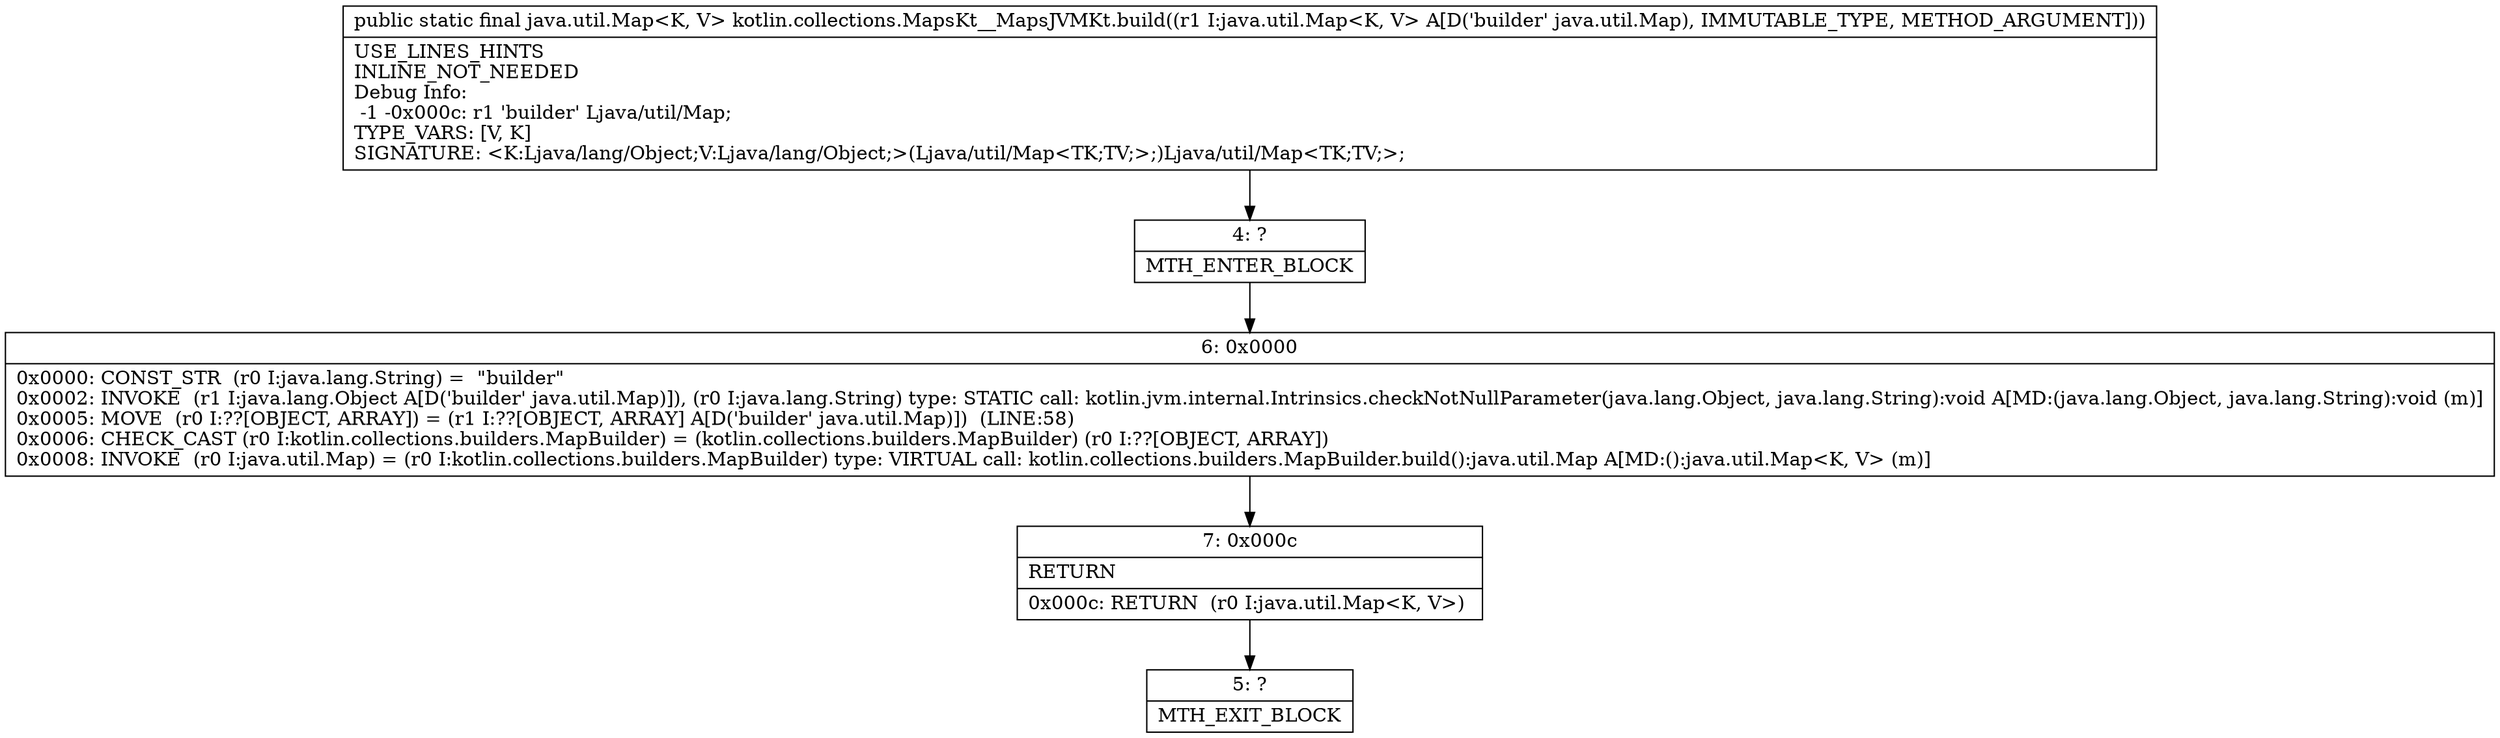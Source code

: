 digraph "CFG forkotlin.collections.MapsKt__MapsJVMKt.build(Ljava\/util\/Map;)Ljava\/util\/Map;" {
Node_4 [shape=record,label="{4\:\ ?|MTH_ENTER_BLOCK\l}"];
Node_6 [shape=record,label="{6\:\ 0x0000|0x0000: CONST_STR  (r0 I:java.lang.String) =  \"builder\" \l0x0002: INVOKE  (r1 I:java.lang.Object A[D('builder' java.util.Map)]), (r0 I:java.lang.String) type: STATIC call: kotlin.jvm.internal.Intrinsics.checkNotNullParameter(java.lang.Object, java.lang.String):void A[MD:(java.lang.Object, java.lang.String):void (m)]\l0x0005: MOVE  (r0 I:??[OBJECT, ARRAY]) = (r1 I:??[OBJECT, ARRAY] A[D('builder' java.util.Map)])  (LINE:58)\l0x0006: CHECK_CAST (r0 I:kotlin.collections.builders.MapBuilder) = (kotlin.collections.builders.MapBuilder) (r0 I:??[OBJECT, ARRAY]) \l0x0008: INVOKE  (r0 I:java.util.Map) = (r0 I:kotlin.collections.builders.MapBuilder) type: VIRTUAL call: kotlin.collections.builders.MapBuilder.build():java.util.Map A[MD:():java.util.Map\<K, V\> (m)]\l}"];
Node_7 [shape=record,label="{7\:\ 0x000c|RETURN\l|0x000c: RETURN  (r0 I:java.util.Map\<K, V\>) \l}"];
Node_5 [shape=record,label="{5\:\ ?|MTH_EXIT_BLOCK\l}"];
MethodNode[shape=record,label="{public static final java.util.Map\<K, V\> kotlin.collections.MapsKt__MapsJVMKt.build((r1 I:java.util.Map\<K, V\> A[D('builder' java.util.Map), IMMUTABLE_TYPE, METHOD_ARGUMENT]))  | USE_LINES_HINTS\lINLINE_NOT_NEEDED\lDebug Info:\l  \-1 \-0x000c: r1 'builder' Ljava\/util\/Map;\lTYPE_VARS: [V, K]\lSIGNATURE: \<K:Ljava\/lang\/Object;V:Ljava\/lang\/Object;\>(Ljava\/util\/Map\<TK;TV;\>;)Ljava\/util\/Map\<TK;TV;\>;\l}"];
MethodNode -> Node_4;Node_4 -> Node_6;
Node_6 -> Node_7;
Node_7 -> Node_5;
}

